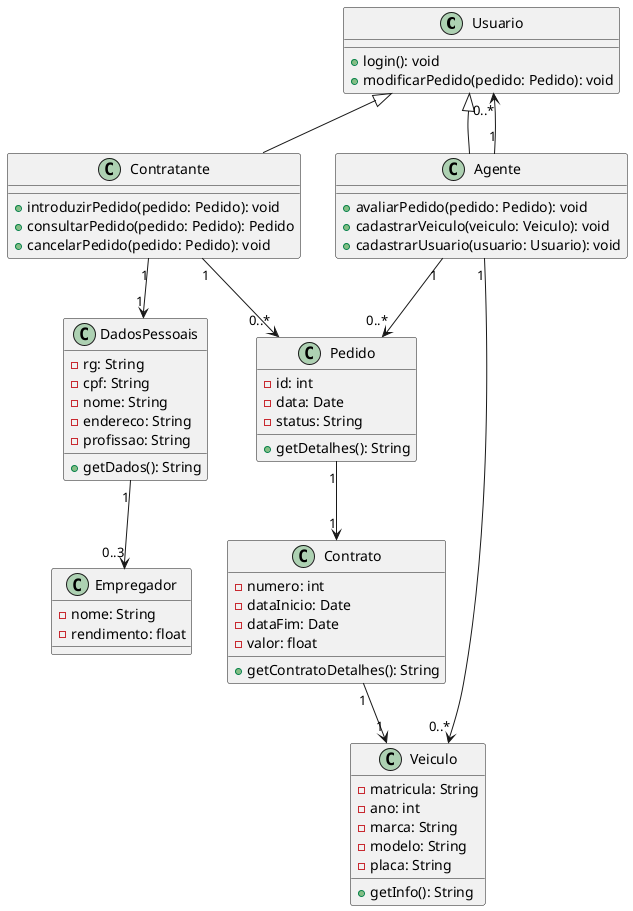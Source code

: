 @startuml

class Usuario {
    +login(): void
    +modificarPedido(pedido: Pedido): void
}

class Contratante {
    +introduzirPedido(pedido: Pedido): void
    +consultarPedido(pedido: Pedido): Pedido
    +cancelarPedido(pedido: Pedido): void
}

class Agente {
    +avaliarPedido(pedido: Pedido): void
    +cadastrarVeiculo(veiculo: Veiculo): void
    +cadastrarUsuario(usuario: Usuario): void
}

class Pedido {
    -id: int
    -data: Date
    -status: String
    +getDetalhes(): String
}

class Veiculo {
    -matricula: String
    -ano: int
    -marca: String
    -modelo: String
    -placa: String
    +getInfo(): String
}

class Contrato {
    -numero: int
    -dataInicio: Date
    -dataFim: Date
    -valor: float
    +getContratoDetalhes(): String
}

class DadosPessoais {
    -rg: String
    -cpf: String
    -nome: String
    -endereco: String
    -profissao: String
    +getDados(): String
}

class Empregador {
    -nome: String
    -rendimento: float
}

Usuario <|-- Contratante
Usuario <|-- Agente
Contratante "1" --> "0..*" Pedido
Agente "1" --> "0..*" Pedido
Agente "1" --> "0..*" Veiculo
Agente "1" --> "0..*" Usuario
Pedido "1" --> "1" Contrato
Contratante "1" --> "1" DadosPessoais
DadosPessoais "1" --> "0..3" Empregador
Contrato "1" --> "1" Veiculo

@enduml

